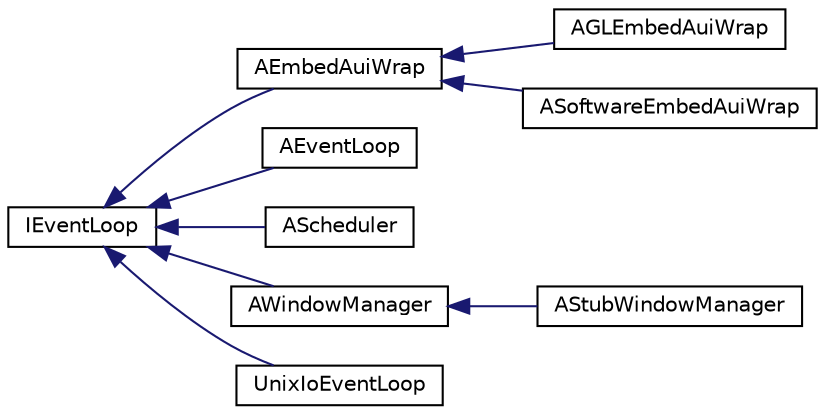 digraph "Graphical Class Hierarchy"
{
 // LATEX_PDF_SIZE
  edge [fontname="Helvetica",fontsize="10",labelfontname="Helvetica",labelfontsize="10"];
  node [fontname="Helvetica",fontsize="10",shape=record];
  rankdir="LR";
  Node0 [label="IEventLoop",height=0.2,width=0.4,color="black", fillcolor="white", style="filled",URL="$classIEventLoop.html",tooltip=" "];
  Node0 -> Node1 [dir="back",color="midnightblue",fontsize="10",style="solid",fontname="Helvetica"];
  Node1 [label="AEmbedAuiWrap",height=0.2,width=0.4,color="black", fillcolor="white", style="filled",URL="$classAEmbedAuiWrap.html",tooltip=" "];
  Node1 -> Node2 [dir="back",color="midnightblue",fontsize="10",style="solid",fontname="Helvetica"];
  Node2 [label="AGLEmbedAuiWrap",height=0.2,width=0.4,color="black", fillcolor="white", style="filled",URL="$classAGLEmbedAuiWrap.html",tooltip=" "];
  Node1 -> Node3 [dir="back",color="midnightblue",fontsize="10",style="solid",fontname="Helvetica"];
  Node3 [label="ASoftwareEmbedAuiWrap",height=0.2,width=0.4,color="black", fillcolor="white", style="filled",URL="$classASoftwareEmbedAuiWrap.html",tooltip=" "];
  Node0 -> Node4 [dir="back",color="midnightblue",fontsize="10",style="solid",fontname="Helvetica"];
  Node4 [label="AEventLoop",height=0.2,width=0.4,color="black", fillcolor="white", style="filled",URL="$classAEventLoop.html",tooltip="Default event loop implementation."];
  Node0 -> Node5 [dir="back",color="midnightblue",fontsize="10",style="solid",fontname="Helvetica"];
  Node5 [label="AScheduler",height=0.2,width=0.4,color="black", fillcolor="white", style="filled",URL="$classAScheduler.html",tooltip="Basic scheduler used for timers."];
  Node0 -> Node6 [dir="back",color="midnightblue",fontsize="10",style="solid",fontname="Helvetica"];
  Node6 [label="AWindowManager",height=0.2,width=0.4,color="black", fillcolor="white", style="filled",URL="$classAWindowManager.html",tooltip=" "];
  Node6 -> Node7 [dir="back",color="midnightblue",fontsize="10",style="solid",fontname="Helvetica"];
  Node7 [label="AStubWindowManager",height=0.2,width=0.4,color="black", fillcolor="white", style="filled",URL="$classAStubWindowManager.html",tooltip="Window manager used to stub the default window manager."];
  Node0 -> Node8 [dir="back",color="midnightblue",fontsize="10",style="solid",fontname="Helvetica"];
  Node8 [label="UnixIoEventLoop",height=0.2,width=0.4,color="black", fillcolor="white", style="filled",URL="$classUnixIoEventLoop.html",tooltip=" "];
}
